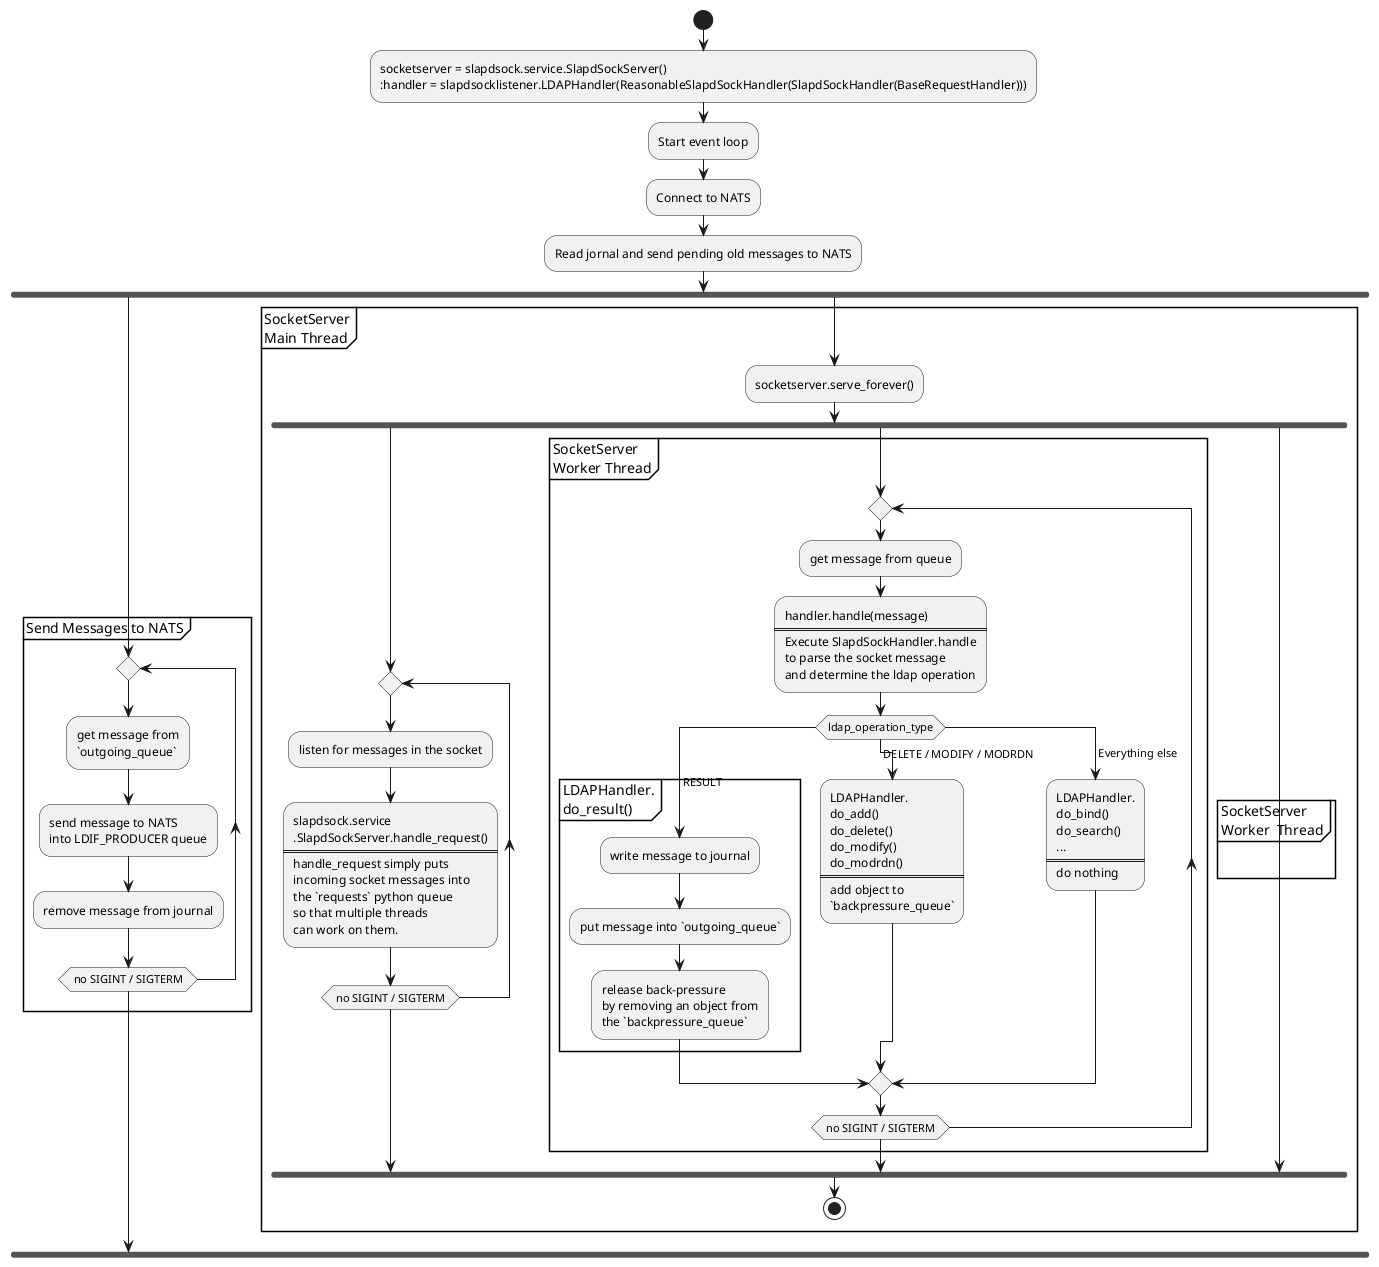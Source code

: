 @startuml LDIF Producer Activity Diagram
start

:socketserver = slapdsock.service.SlapdSockServer()
:handler = slapdsocklistener.LDAPHandler(ReasonableSlapdSockHandler(SlapdSockHandler(BaseRequestHandler)));

:Start event loop;
:Connect to NATS;
:Read jornal and send pending old messages to NATS;

fork

partition "Send Messages to NATS" {
repeat
:get message from
`outgoing_queue`;
:send message to NATS
into LDIF_PRODUCER queue;
:remove message from journal;
repeat while ( no SIGINT / SIGTERM )
}

fork again
    partition "SocketServer\nMain Thread" {
        :socketserver.serve_forever();
    fork
        repeat
            :listen for messages in the socket;
            :slapdsock.service
            .SlapdSockServer.handle_request()
            ====
            handle_request simply puts
            incoming socket messages into
            the `requests` python queue
            so that multiple threads
            can work on them.;

        repeat while ( no SIGINT / SIGTERM )

    fork again

        partition "SocketServer\nWorker Thread" {
            repeat
                :get message from queue;
                :handler.handle(message)
                ====
                Execute SlapdSockHandler.handle
                to parse the socket message
                and determine the ldap operation;
                switch (ldap_operation_type)
                case ( RESULT )
                    partition "LDAPHandler.\ndo_result()" {
                        :write message to journal;
                        :put message into `outgoing_queue`;
                        :release back-pressure
                        by removing an object from
                        the `backpressure_queue`;
                    }
                case ( DELETE / MODIFY / MODRDN )
                    :LDAPHandler.
                    do_add()
                    do_delete()
                    do_modify()
                    do_modrdn()
                    ====
                    add object to
                    `backpressure_queue`;
                case ( Everything else )
                    :LDAPHandler.
                    do_bind()
                    do_search()
                    ...
                    ====
                    do nothing;
                endswitch
            repeat while ( no SIGINT / SIGTERM )
        }
    fork again
        partition "SocketServer\nWorker  Thread" {
        }

end fork

stop

@enduml
